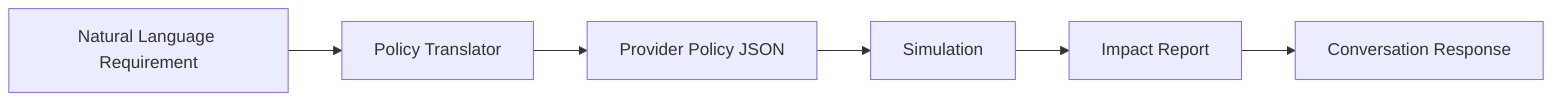 flowchart LR
  NL[Natural Language Requirement] --> PT[Policy Translator]
  PT --> PJSON[Provider Policy JSON]
  PJSON --> SIM[Simulation]
  SIM --> RPT[Impact Report]
  RPT --> UI[Conversation Response]